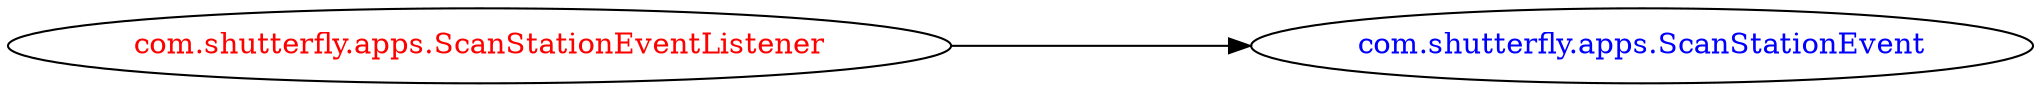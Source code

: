 digraph dependencyGraph {
 concentrate=true;
 ranksep="2.0";
 rankdir="LR"; 
 splines="ortho";
"com.shutterfly.apps.ScanStationEventListener" [fontcolor="red"];
"com.shutterfly.apps.ScanStationEvent" [ fontcolor="blue" ];
"com.shutterfly.apps.ScanStationEventListener"->"com.shutterfly.apps.ScanStationEvent";
}